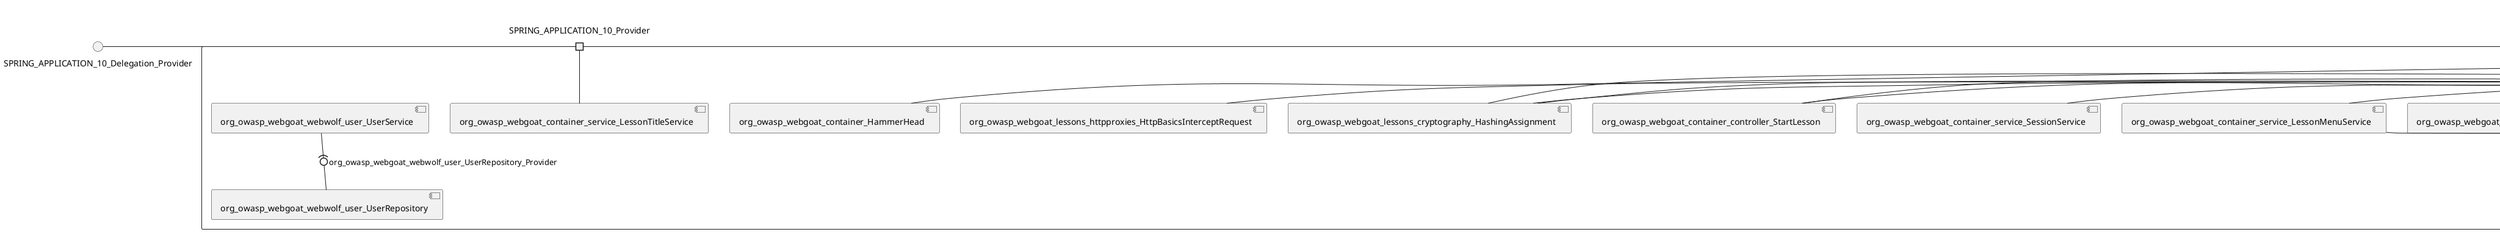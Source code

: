 @startuml
skinparam fixCircleLabelOverlapping true
skinparam componentStyle uml2
() SPRING_APPLICATION_10_Delegation_Provider
() SPRING_APPLICATION_11_Delegation_Provider
() SPRING_APPLICATION_12_Delegation_Provider
() SPRING_APPLICATION_13_Delegation_Provider
() SPRING_APPLICATION_14_Delegation_Provider
() SPRING_APPLICATION_15_Delegation_Provider
() SPRING_APPLICATION_16_Delegation_Provider
() SPRING_APPLICATION_2_Delegation_Provider
() SPRING_APPLICATION_3_Delegation_Provider
() SPRING_APPLICATION_4_Delegation_Provider
() SPRING_APPLICATION_5_Delegation_Provider
() SPRING_APPLICATION_6_Delegation_Provider
() SPRING_APPLICATION_7_Delegation_Provider
() SPRING_APPLICATION_8_Delegation_Provider
() SPRING_APPLICATION_9_Delegation_Provider
() SPRING_APPLICATION_BypassRestrictions_FieldRestrictions_POST_Delegation_Provider
() SPRING_APPLICATION_BypassRestrictions_frontendValidation_POST_Delegation_Provider
() SPRING_APPLICATION_ChromeDevTools_dummy_POST_Delegation_Provider
() SPRING_APPLICATION_ChromeDevTools_network_POST_Delegation_Provider
() SPRING_APPLICATION_CrossSiteScriptingStored_stored_xss_POST_Delegation_Provider
() SPRING_APPLICATION_CrossSiteScriptingStored_stored_xss_follow_up_POST_Delegation_Provider
() SPRING_APPLICATION_CrossSiteScripting_attack1_POST_Delegation_Provider
() SPRING_APPLICATION_CrossSiteScripting_attack3_POST_Delegation_Provider
() SPRING_APPLICATION_CrossSiteScripting_attack4_POST_Delegation_Provider
() SPRING_APPLICATION_CrossSiteScripting_attack5a_GET_Delegation_Provider
() SPRING_APPLICATION_CrossSiteScripting_attack6a_POST_Delegation_Provider
() SPRING_APPLICATION_CrossSiteScripting_dom_follow_up_POST_Delegation_Provider
() SPRING_APPLICATION_CrossSiteScripting_phone_home_xss_POST_Delegation_Provider
() SPRING_APPLICATION_CrossSiteScripting_quiz_GET_POST_Delegation_Provider
() SPRING_APPLICATION_Delegation_Provider
() SPRING_APPLICATION_GET_10_Delegation_Provider
() SPRING_APPLICATION_GET_11_Delegation_Provider
() SPRING_APPLICATION_GET_2_Delegation_Provider
() SPRING_APPLICATION_GET_3_Delegation_Provider
() SPRING_APPLICATION_GET_4_Delegation_Provider
() SPRING_APPLICATION_GET_5_Delegation_Provider
() SPRING_APPLICATION_GET_6_Delegation_Provider
() SPRING_APPLICATION_GET_7_Delegation_Provider
() SPRING_APPLICATION_GET_8_Delegation_Provider
() SPRING_APPLICATION_GET_9_Delegation_Provider
() SPRING_APPLICATION_GET_Delegation_Provider
() SPRING_APPLICATION_HtmlTampering_task_POST_Delegation_Provider
() SPRING_APPLICATION_HttpBasics_attack1_POST_Delegation_Provider
() SPRING_APPLICATION_HttpBasics_attack2_POST_Delegation_Provider
() SPRING_APPLICATION_IDOR_diff_attributes_POST_Delegation_Provider
() SPRING_APPLICATION_IDOR_login_POST_Delegation_Provider
() SPRING_APPLICATION_IDOR_profile_alt_path_POST_Delegation_Provider
() SPRING_APPLICATION_InsecureDeserialization_task_POST_Delegation_Provider
() SPRING_APPLICATION_InsecureLogin_Delegation_Provider
() SPRING_APPLICATION_JWT_decode_POST_Delegation_Provider
() SPRING_APPLICATION_JWT_jku_Delegation_Provider
() SPRING_APPLICATION_JWT_kid_Delegation_Provider
() SPRING_APPLICATION_JWT_quiz_GET_POST_Delegation_Provider
() SPRING_APPLICATION_JWT_refresh_Delegation_Provider
() SPRING_APPLICATION_JWT_secret_POST_Delegation_Provider
() SPRING_APPLICATION_JWT_votings_Delegation_Provider
() SPRING_APPLICATION_LogSpoofing_log_bleeding_POST_Delegation_Provider
() SPRING_APPLICATION_LogSpoofing_log_spoofing_POST_Delegation_Provider
() SPRING_APPLICATION_POST_10_Delegation_Provider
() SPRING_APPLICATION_POST_11_Delegation_Provider
() SPRING_APPLICATION_POST_12_Delegation_Provider
() SPRING_APPLICATION_POST_13_Delegation_Provider
() SPRING_APPLICATION_POST_14_Delegation_Provider
() SPRING_APPLICATION_POST_15_Delegation_Provider
() SPRING_APPLICATION_POST_16_Delegation_Provider
() SPRING_APPLICATION_POST_17_Delegation_Provider
() SPRING_APPLICATION_POST_18_Delegation_Provider
() SPRING_APPLICATION_POST_2_Delegation_Provider
() SPRING_APPLICATION_POST_3_Delegation_Provider
() SPRING_APPLICATION_POST_4_Delegation_Provider
() SPRING_APPLICATION_POST_5_Delegation_Provider
() SPRING_APPLICATION_POST_6_Delegation_Provider
() SPRING_APPLICATION_POST_7_Delegation_Provider
() SPRING_APPLICATION_POST_8_Delegation_Provider
() SPRING_APPLICATION_POST_9_Delegation_Provider
() SPRING_APPLICATION_POST_Delegation_Provider
() SPRING_APPLICATION_PUT_Delegation_Provider
() SPRING_APPLICATION_PasswordReset_ForgotPassword_create_password_reset_link_POST_Delegation_Provider
() SPRING_APPLICATION_PasswordReset_SecurityQuestions_POST_Delegation_Provider
() SPRING_APPLICATION_PasswordReset_reset_Delegation_Provider
() SPRING_APPLICATION_PasswordReset_simple_mail_reset_POST_Delegation_Provider
() SPRING_APPLICATION_PathTraversal_profile_picture_GET_Delegation_Provider
() SPRING_APPLICATION_PathTraversal_profile_picture_fix_GET_Delegation_Provider
() SPRING_APPLICATION_PathTraversal_profile_upload_POST_Delegation_Provider
() SPRING_APPLICATION_PathTraversal_profile_upload_fix_POST_Delegation_Provider
() SPRING_APPLICATION_PathTraversal_profile_upload_remove_user_input_POST_Delegation_Provider
() SPRING_APPLICATION_PathTraversal_random_POST_Delegation_Provider
() SPRING_APPLICATION_PathTraversal_random_picture_GET_Delegation_Provider
() SPRING_APPLICATION_PathTraversal_zip_slip_Delegation_Provider
() SPRING_APPLICATION_SSRF_task1_POST_Delegation_Provider
() SPRING_APPLICATION_SSRF_task2_POST_Delegation_Provider
() SPRING_APPLICATION_SecurePasswords_assignment_POST_Delegation_Provider
() SPRING_APPLICATION_SqlInjectionAdvanced_attack6a_POST_Delegation_Provider
() SPRING_APPLICATION_SqlInjectionAdvanced_attack6b_POST_Delegation_Provider
() SPRING_APPLICATION_SqlInjectionAdvanced_challenge_Login_POST_Delegation_Provider
() SPRING_APPLICATION_SqlInjectionAdvanced_challenge_PUT_Delegation_Provider
() SPRING_APPLICATION_SqlInjectionAdvanced_quiz_GET_POST_Delegation_Provider
() SPRING_APPLICATION_SqlInjectionMitigations_attack10a_POST_Delegation_Provider
() SPRING_APPLICATION_SqlInjectionMitigations_attack10b_POST_Delegation_Provider
() SPRING_APPLICATION_SqlInjectionMitigations_attack12a_POST_Delegation_Provider
() SPRING_APPLICATION_SqlInjectionMitigations_servers_GET_Delegation_Provider
() SPRING_APPLICATION_SqlInjection_assignment5a_POST_Delegation_Provider
() SPRING_APPLICATION_SqlInjection_assignment5b_POST_Delegation_Provider
() SPRING_APPLICATION_SqlInjection_attack10_POST_Delegation_Provider
() SPRING_APPLICATION_SqlInjection_attack2_POST_Delegation_Provider
() SPRING_APPLICATION_SqlInjection_attack3_POST_Delegation_Provider
() SPRING_APPLICATION_SqlInjection_attack4_POST_Delegation_Provider
() SPRING_APPLICATION_SqlInjection_attack5_POST_Delegation_Provider
() SPRING_APPLICATION_SqlInjection_attack8_POST_Delegation_Provider
() SPRING_APPLICATION_SqlInjection_attack9_POST_Delegation_Provider
() SPRING_APPLICATION_SqlOnlyInputValidationOnKeywords_attack_POST_Delegation_Provider
() SPRING_APPLICATION_SqlOnlyInputValidation_attack_POST_Delegation_Provider
() SPRING_APPLICATION_VulnerableComponents_attack1_POST_Delegation_Provider
() SPRING_APPLICATION_WebWolf_GET_Delegation_Provider
() SPRING_APPLICATION_WebWolf_landing_Delegation_Provider
() SPRING_APPLICATION_WebWolf_mail_Delegation_Provider
() SPRING_APPLICATION_challenge_1_POST_Delegation_Provider
() SPRING_APPLICATION_challenge_5_POST_Delegation_Provider
() SPRING_APPLICATION_challenge_7_Delegation_Provider
() SPRING_APPLICATION_challenge_8_Delegation_Provider
() SPRING_APPLICATION_challenge_logo_Delegation_Provider
() SPRING_APPLICATION_cia_quiz_GET_POST_Delegation_Provider
() SPRING_APPLICATION_clientSideFiltering_attack1_POST_Delegation_Provider
() SPRING_APPLICATION_clientSideFiltering_challenge_store_coupons_GET_Delegation_Provider
() SPRING_APPLICATION_clientSideFiltering_getItForFree_POST_Delegation_Provider
() SPRING_APPLICATION_clientSideFiltering_salaries_GET_Delegation_Provider
() SPRING_APPLICATION_crypto_encoding_basic_auth_POST_Delegation_Provider
() SPRING_APPLICATION_crypto_encoding_xor_POST_Delegation_Provider
() SPRING_APPLICATION_crypto_hashing_POST_Delegation_Provider
() SPRING_APPLICATION_crypto_secure_defaults_POST_Delegation_Provider
() SPRING_APPLICATION_crypto_signing_verify_POST_Delegation_Provider
() SPRING_APPLICATION_csrf_feedback_message_POST_Delegation_Provider
() SPRING_APPLICATION_csrf_review_POST_Delegation_Provider
() SPRING_APPLICATION_files_GET_Delegation_Provider
() SPRING_APPLICATION_fileupload_POST_Delegation_Provider
() SPRING_APPLICATION_jwt_Delegation_Provider
() SPRING_APPLICATION_landing_Delegation_Provider
() SPRING_APPLICATION_lesson_template_Delegation_Provider
() SPRING_APPLICATION_login_oauth_mvc_GET_Delegation_Provider
() SPRING_APPLICATION_mail_DELETE_GET_POST_Delegation_Provider
() SPRING_APPLICATION_register_mvc_POST_Delegation_Provider
() SPRING_APPLICATION_registration_GET_Delegation_Provider
() SPRING_APPLICATION_requests_GET_Delegation_Provider
() SPRING_APPLICATION_scoreboard_data_GET_Delegation_Provider
() SPRING_APPLICATION_server_directory_GET_Delegation_Provider
() SPRING_APPLICATION_service_debug_labels_mvc_Delegation_Provider
() SPRING_APPLICATION_service_lessonoverview_mvc_Delegation_Provider
() SPRING_APPLICATION_xxe_comments_GET_Delegation_Provider
rectangle System {
[org_owasp_webgoat_container_HammerHead] [[webgoat-webgoat.repository#_VBNvvAUFEe-UQvlNeWbBDA]]
[org_owasp_webgoat_container_WebWolfRedirect] [[webgoat-webgoat.repository#_VBNvvAUFEe-UQvlNeWbBDA]]
[org_owasp_webgoat_container_controller_StartLesson] [[webgoat-webgoat.repository#_VBNvvAUFEe-UQvlNeWbBDA]]
[org_owasp_webgoat_container_controller_Welcome] [[webgoat-webgoat.repository#_VBNvvAUFEe-UQvlNeWbBDA]]
[org_owasp_webgoat_container_i18n_PluginMessages_Provider] [[webgoat-webgoat.repository#_VBNvvAUFEe-UQvlNeWbBDA]]
[org_owasp_webgoat_container_service_EnvironmentService] [[webgoat-webgoat.repository#_VBNvvAUFEe-UQvlNeWbBDA]]
[org_owasp_webgoat_container_service_HintService] [[webgoat-webgoat.repository#_VBNvvAUFEe-UQvlNeWbBDA]]
[org_owasp_webgoat_container_service_LabelDebugService] [[webgoat-webgoat.repository#_VBNvvAUFEe-UQvlNeWbBDA]]
[org_owasp_webgoat_container_service_LabelService] [[webgoat-webgoat.repository#_VBNvvAUFEe-UQvlNeWbBDA]]
[org_owasp_webgoat_container_service_LessonInfoService] [[webgoat-webgoat.repository#_VBNvvAUFEe-UQvlNeWbBDA]]
[org_owasp_webgoat_container_service_LessonMenuService] [[webgoat-webgoat.repository#_VBNvvAUFEe-UQvlNeWbBDA]]
[org_owasp_webgoat_container_service_LessonProgressService] [[webgoat-webgoat.repository#_VBNvvAUFEe-UQvlNeWbBDA]]
[org_owasp_webgoat_container_service_LessonTitleService] [[webgoat-webgoat.repository#_VBNvvAUFEe-UQvlNeWbBDA]]
[org_owasp_webgoat_container_service_ReportCardService] [[webgoat-webgoat.repository#_VBNvvAUFEe-UQvlNeWbBDA]]
[org_owasp_webgoat_container_service_RestartLessonService] [[webgoat-webgoat.repository#_VBNvvAUFEe-UQvlNeWbBDA]]
[org_owasp_webgoat_container_service_SessionService] [[webgoat-webgoat.repository#_VBNvvAUFEe-UQvlNeWbBDA]]
[org_owasp_webgoat_container_session_UserSessionData_Provider] [[webgoat-webgoat.repository#_VBNvvAUFEe-UQvlNeWbBDA]]
[org_owasp_webgoat_container_session_WebSession_Provider] [[webgoat-webgoat.repository#_VBNvvAUFEe-UQvlNeWbBDA]]
[org_owasp_webgoat_container_users_RegistrationController] [[webgoat-webgoat.repository#_VBNvvAUFEe-UQvlNeWbBDA]]
[org_owasp_webgoat_container_users_Scoreboard] [[webgoat-webgoat.repository#_VBNvvAUFEe-UQvlNeWbBDA]]
[org_owasp_webgoat_container_users_UserRepository] [[webgoat-webgoat.repository#_VBNvvAUFEe-UQvlNeWbBDA]]
[org_owasp_webgoat_container_users_UserService] [[webgoat-webgoat.repository#_VBNvvAUFEe-UQvlNeWbBDA]]
[org_owasp_webgoat_container_users_UserTrackerRepository] [[webgoat-webgoat.repository#_VBNvvAUFEe-UQvlNeWbBDA]]
[org_owasp_webgoat_lessons_authbypass_VerifyAccount] [[webgoat-webgoat.repository#_VBNvvAUFEe-UQvlNeWbBDA]]
[org_owasp_webgoat_lessons_bypassrestrictions_BypassRestrictionsFieldRestrictions] [[webgoat-webgoat.repository#_VBNvvAUFEe-UQvlNeWbBDA]]
[org_owasp_webgoat_lessons_bypassrestrictions_BypassRestrictionsFrontendValidation] [[webgoat-webgoat.repository#_VBNvvAUFEe-UQvlNeWbBDA]]
[org_owasp_webgoat_lessons_challenges_FlagController] [[webgoat-webgoat.repository#_VBNvvAUFEe-UQvlNeWbBDA]]
[org_owasp_webgoat_lessons_challenges_challenge1_Assignment1] [[webgoat-webgoat.repository#_VBNvvAUFEe-UQvlNeWbBDA]]
[org_owasp_webgoat_lessons_challenges_challenge1_ImageServlet] [[webgoat-webgoat.repository#_VBNvvAUFEe-UQvlNeWbBDA]]
[org_owasp_webgoat_lessons_challenges_challenge5_Assignment5] [[webgoat-webgoat.repository#_VBNvvAUFEe-UQvlNeWbBDA]]
[org_owasp_webgoat_lessons_challenges_challenge7_Assignment7] [[webgoat-webgoat.repository#_VBNvvAUFEe-UQvlNeWbBDA]]
[org_owasp_webgoat_lessons_challenges_challenge8_Assignment8] [[webgoat-webgoat.repository#_VBNvvAUFEe-UQvlNeWbBDA]]
[org_owasp_webgoat_lessons_chromedevtools_NetworkDummy] [[webgoat-webgoat.repository#_VBNvvAUFEe-UQvlNeWbBDA]]
[org_owasp_webgoat_lessons_chromedevtools_NetworkLesson] [[webgoat-webgoat.repository#_VBNvvAUFEe-UQvlNeWbBDA]]
[org_owasp_webgoat_lessons_cia_CIAQuiz] [[webgoat-webgoat.repository#_VBNvvAUFEe-UQvlNeWbBDA]]
[org_owasp_webgoat_lessons_clientsidefiltering_ClientSideFilteringAssignment] [[webgoat-webgoat.repository#_VBNvvAUFEe-UQvlNeWbBDA]]
[org_owasp_webgoat_lessons_clientsidefiltering_ClientSideFilteringFreeAssignment] [[webgoat-webgoat.repository#_VBNvvAUFEe-UQvlNeWbBDA]]
[org_owasp_webgoat_lessons_clientsidefiltering_Salaries] [[webgoat-webgoat.repository#_VBNvvAUFEe-UQvlNeWbBDA]]
[org_owasp_webgoat_lessons_clientsidefiltering_ShopEndpoint] [[webgoat-webgoat.repository#_VBNvvAUFEe-UQvlNeWbBDA]]
[org_owasp_webgoat_lessons_cryptography_EncodingAssignment] [[webgoat-webgoat.repository#_VBNvvAUFEe-UQvlNeWbBDA]]
[org_owasp_webgoat_lessons_cryptography_HashingAssignment] [[webgoat-webgoat.repository#_VBNvvAUFEe-UQvlNeWbBDA]]
[org_owasp_webgoat_lessons_cryptography_SecureDefaultsAssignment] [[webgoat-webgoat.repository#_VBNvvAUFEe-UQvlNeWbBDA]]
[org_owasp_webgoat_lessons_cryptography_SigningAssignment] [[webgoat-webgoat.repository#_VBNvvAUFEe-UQvlNeWbBDA]]
[org_owasp_webgoat_lessons_cryptography_XOREncodingAssignment] [[webgoat-webgoat.repository#_VBNvvAUFEe-UQvlNeWbBDA]]
[org_owasp_webgoat_lessons_csrf_CSRFConfirmFlag1] [[webgoat-webgoat.repository#_VBNvvAUFEe-UQvlNeWbBDA]]
[org_owasp_webgoat_lessons_csrf_CSRFFeedback] [[webgoat-webgoat.repository#_VBNvvAUFEe-UQvlNeWbBDA]]
[org_owasp_webgoat_lessons_csrf_CSRFGetFlag] [[webgoat-webgoat.repository#_VBNvvAUFEe-UQvlNeWbBDA]]
[org_owasp_webgoat_lessons_csrf_CSRFLogin] [[webgoat-webgoat.repository#_VBNvvAUFEe-UQvlNeWbBDA]]
[org_owasp_webgoat_lessons_csrf_ForgedReviews] [[webgoat-webgoat.repository#_VBNvvAUFEe-UQvlNeWbBDA]]
[org_owasp_webgoat_lessons_csrf_ObjectMapper_Provider] [[webgoat-webgoat.repository#_VBNvvAUFEe-UQvlNeWbBDA]]
[org_owasp_webgoat_lessons_deserialization_InsecureDeserializationTask] [[webgoat-webgoat.repository#_VBNvvAUFEe-UQvlNeWbBDA]]
[org_owasp_webgoat_lessons_hijacksession_HijackSessionAssignment] [[webgoat-webgoat.repository#_VBNvvAUFEe-UQvlNeWbBDA]]
[org_owasp_webgoat_lessons_hijacksession_cas_HijackSessionAuthenticationProvider] [[webgoat-webgoat.repository#_VBNvvAUFEe-UQvlNeWbBDA]]
[org_owasp_webgoat_lessons_htmltampering_HtmlTamperingTask] [[webgoat-webgoat.repository#_VBNvvAUFEe-UQvlNeWbBDA]]
[org_owasp_webgoat_lessons_httpbasics_HttpBasicsLesson] [[webgoat-webgoat.repository#_VBNvvAUFEe-UQvlNeWbBDA]]
[org_owasp_webgoat_lessons_httpbasics_HttpBasicsQuiz] [[webgoat-webgoat.repository#_VBNvvAUFEe-UQvlNeWbBDA]]
[org_owasp_webgoat_lessons_httpproxies_HttpBasicsInterceptRequest] [[webgoat-webgoat.repository#_VBNvvAUFEe-UQvlNeWbBDA]]
[org_owasp_webgoat_lessons_idor_IDORDiffAttributes] [[webgoat-webgoat.repository#_VBNvvAUFEe-UQvlNeWbBDA]]
[org_owasp_webgoat_lessons_idor_IDOREditOtherProfile] [[webgoat-webgoat.repository#_VBNvvAUFEe-UQvlNeWbBDA]]
[org_owasp_webgoat_lessons_idor_IDORLogin] [[webgoat-webgoat.repository#_VBNvvAUFEe-UQvlNeWbBDA]]
[org_owasp_webgoat_lessons_idor_IDORViewOtherProfile] [[webgoat-webgoat.repository#_VBNvvAUFEe-UQvlNeWbBDA]]
[org_owasp_webgoat_lessons_idor_IDORViewOwnProfile] [[webgoat-webgoat.repository#_VBNvvAUFEe-UQvlNeWbBDA]]
[org_owasp_webgoat_lessons_idor_IDORViewOwnProfileAltUrl] [[webgoat-webgoat.repository#_VBNvvAUFEe-UQvlNeWbBDA]]
[org_owasp_webgoat_lessons_insecurelogin_InsecureLoginTask] [[webgoat-webgoat.repository#_VBNvvAUFEe-UQvlNeWbBDA]]
[org_owasp_webgoat_lessons_jwt_JWTDecodeEndpoint] [[webgoat-webgoat.repository#_VBNvvAUFEe-UQvlNeWbBDA]]
[org_owasp_webgoat_lessons_jwt_JWTQuiz] [[webgoat-webgoat.repository#_VBNvvAUFEe-UQvlNeWbBDA]]
[org_owasp_webgoat_lessons_jwt_JWTRefreshEndpoint] [[webgoat-webgoat.repository#_VBNvvAUFEe-UQvlNeWbBDA]]
[org_owasp_webgoat_lessons_jwt_JWTSecretKeyEndpoint] [[webgoat-webgoat.repository#_VBNvvAUFEe-UQvlNeWbBDA]]
[org_owasp_webgoat_lessons_jwt_JWTVotesEndpoint] [[webgoat-webgoat.repository#_VBNvvAUFEe-UQvlNeWbBDA]]
[org_owasp_webgoat_lessons_jwt_claimmisuse_JWTHeaderJKUEndpoint] [[webgoat-webgoat.repository#_VBNvvAUFEe-UQvlNeWbBDA]]
[org_owasp_webgoat_lessons_jwt_claimmisuse_JWTHeaderKIDEndpoint] [[webgoat-webgoat.repository#_VBNvvAUFEe-UQvlNeWbBDA]]
[org_owasp_webgoat_lessons_lessontemplate_SampleAttack] [[webgoat-webgoat.repository#_VBNvvAUFEe-UQvlNeWbBDA]]
[org_owasp_webgoat_lessons_logging_LogBleedingTask] [[webgoat-webgoat.repository#_VBNvvAUFEe-UQvlNeWbBDA]]
[org_owasp_webgoat_lessons_logging_LogSpoofingTask] [[webgoat-webgoat.repository#_VBNvvAUFEe-UQvlNeWbBDA]]
[org_owasp_webgoat_lessons_missingac_MissingFunctionACHiddenMenus] [[webgoat-webgoat.repository#_VBNvvAUFEe-UQvlNeWbBDA]]
[org_owasp_webgoat_lessons_missingac_MissingFunctionACUsers] [[webgoat-webgoat.repository#_VBNvvAUFEe-UQvlNeWbBDA]]
[org_owasp_webgoat_lessons_missingac_MissingFunctionACYourHash] [[webgoat-webgoat.repository#_VBNvvAUFEe-UQvlNeWbBDA]]
[org_owasp_webgoat_lessons_missingac_MissingFunctionACYourHashAdmin] [[webgoat-webgoat.repository#_VBNvvAUFEe-UQvlNeWbBDA]]
[org_owasp_webgoat_lessons_passwordreset_QuestionsAssignment] [[webgoat-webgoat.repository#_VBNvvAUFEe-UQvlNeWbBDA]]
[org_owasp_webgoat_lessons_passwordreset_ResetLinkAssignment] [[webgoat-webgoat.repository#_VBNvvAUFEe-UQvlNeWbBDA]]
[org_owasp_webgoat_lessons_passwordreset_ResetLinkAssignmentForgotPassword] [[webgoat-webgoat.repository#_VBNvvAUFEe-UQvlNeWbBDA]]
[org_owasp_webgoat_lessons_passwordreset_SecurityQuestionAssignment] [[webgoat-webgoat.repository#_VBNvvAUFEe-UQvlNeWbBDA]]
[org_owasp_webgoat_lessons_passwordreset_SimpleMailAssignment] [[webgoat-webgoat.repository#_VBNvvAUFEe-UQvlNeWbBDA]]
[org_owasp_webgoat_lessons_passwordreset_TriedQuestions] [[webgoat-webgoat.repository#_VBNvvAUFEe-UQvlNeWbBDA]]
[org_owasp_webgoat_lessons_pathtraversal_ProfileUpload] [[webgoat-webgoat.repository#_VBNvvAUFEe-UQvlNeWbBDA]]
[org_owasp_webgoat_lessons_pathtraversal_ProfileUploadFix] [[webgoat-webgoat.repository#_VBNvvAUFEe-UQvlNeWbBDA]]
[org_owasp_webgoat_lessons_pathtraversal_ProfileUploadRemoveUserInput] [[webgoat-webgoat.repository#_VBNvvAUFEe-UQvlNeWbBDA]]
[org_owasp_webgoat_lessons_pathtraversal_ProfileUploadRetrieval] [[webgoat-webgoat.repository#_VBNvvAUFEe-UQvlNeWbBDA]]
[org_owasp_webgoat_lessons_pathtraversal_ProfileZipSlip] [[webgoat-webgoat.repository#_VBNvvAUFEe-UQvlNeWbBDA]]
[org_owasp_webgoat_lessons_securepasswords_SecurePasswordsAssignment] [[webgoat-webgoat.repository#_VBNvvAUFEe-UQvlNeWbBDA]]
[org_owasp_webgoat_lessons_spoofcookie_SpoofCookieAssignment] [[webgoat-webgoat.repository#_VBNvvAUFEe-UQvlNeWbBDA]]
[org_owasp_webgoat_lessons_sqlinjection_advanced_SqlInjectionChallenge] [[webgoat-webgoat.repository#_VBNvvAUFEe-UQvlNeWbBDA]]
[org_owasp_webgoat_lessons_sqlinjection_advanced_SqlInjectionChallengeLogin] [[webgoat-webgoat.repository#_VBNvvAUFEe-UQvlNeWbBDA]]
[org_owasp_webgoat_lessons_sqlinjection_advanced_SqlInjectionLesson6a] [[webgoat-webgoat.repository#_VBNvvAUFEe-UQvlNeWbBDA]]
[org_owasp_webgoat_lessons_sqlinjection_advanced_SqlInjectionLesson6b] [[webgoat-webgoat.repository#_VBNvvAUFEe-UQvlNeWbBDA]]
[org_owasp_webgoat_lessons_sqlinjection_advanced_SqlInjectionQuiz] [[webgoat-webgoat.repository#_VBNvvAUFEe-UQvlNeWbBDA]]
[org_owasp_webgoat_lessons_sqlinjection_introduction_SqlInjectionLesson10] [[webgoat-webgoat.repository#_VBNvvAUFEe-UQvlNeWbBDA]]
[org_owasp_webgoat_lessons_sqlinjection_introduction_SqlInjectionLesson2] [[webgoat-webgoat.repository#_VBNvvAUFEe-UQvlNeWbBDA]]
[org_owasp_webgoat_lessons_sqlinjection_introduction_SqlInjectionLesson3] [[webgoat-webgoat.repository#_VBNvvAUFEe-UQvlNeWbBDA]]
[org_owasp_webgoat_lessons_sqlinjection_introduction_SqlInjectionLesson4] [[webgoat-webgoat.repository#_VBNvvAUFEe-UQvlNeWbBDA]]
[org_owasp_webgoat_lessons_sqlinjection_introduction_SqlInjectionLesson5] [[webgoat-webgoat.repository#_VBNvvAUFEe-UQvlNeWbBDA]]
[org_owasp_webgoat_lessons_sqlinjection_introduction_SqlInjectionLesson5a] [[webgoat-webgoat.repository#_VBNvvAUFEe-UQvlNeWbBDA]]
[org_owasp_webgoat_lessons_sqlinjection_introduction_SqlInjectionLesson5b] [[webgoat-webgoat.repository#_VBNvvAUFEe-UQvlNeWbBDA]]
[org_owasp_webgoat_lessons_sqlinjection_introduction_SqlInjectionLesson8] [[webgoat-webgoat.repository#_VBNvvAUFEe-UQvlNeWbBDA]]
[org_owasp_webgoat_lessons_sqlinjection_introduction_SqlInjectionLesson9] [[webgoat-webgoat.repository#_VBNvvAUFEe-UQvlNeWbBDA]]
[org_owasp_webgoat_lessons_sqlinjection_mitigation_Servers] [[webgoat-webgoat.repository#_VBNvvAUFEe-UQvlNeWbBDA]]
[org_owasp_webgoat_lessons_sqlinjection_mitigation_SqlInjectionLesson10a] [[webgoat-webgoat.repository#_VBNvvAUFEe-UQvlNeWbBDA]]
[org_owasp_webgoat_lessons_sqlinjection_mitigation_SqlInjectionLesson10b] [[webgoat-webgoat.repository#_VBNvvAUFEe-UQvlNeWbBDA]]
[org_owasp_webgoat_lessons_sqlinjection_mitigation_SqlInjectionLesson13] [[webgoat-webgoat.repository#_VBNvvAUFEe-UQvlNeWbBDA]]
[org_owasp_webgoat_lessons_sqlinjection_mitigation_SqlOnlyInputValidation] [[webgoat-webgoat.repository#_VBNvvAUFEe-UQvlNeWbBDA]]
[org_owasp_webgoat_lessons_sqlinjection_mitigation_SqlOnlyInputValidationOnKeywords] [[webgoat-webgoat.repository#_VBNvvAUFEe-UQvlNeWbBDA]]
[org_owasp_webgoat_lessons_ssrf_SSRFTask1] [[webgoat-webgoat.repository#_VBNvvAUFEe-UQvlNeWbBDA]]
[org_owasp_webgoat_lessons_ssrf_SSRFTask2] [[webgoat-webgoat.repository#_VBNvvAUFEe-UQvlNeWbBDA]]
[org_owasp_webgoat_lessons_vulnerablecomponents_VulnerableComponentsLesson] [[webgoat-webgoat.repository#_VBNvvAUFEe-UQvlNeWbBDA]]
[org_owasp_webgoat_lessons_webwolfintroduction_LandingAssignment] [[webgoat-webgoat.repository#_VBNvvAUFEe-UQvlNeWbBDA]]
[org_owasp_webgoat_lessons_webwolfintroduction_MailAssignment] [[webgoat-webgoat.repository#_VBNvvAUFEe-UQvlNeWbBDA]]
[org_owasp_webgoat_lessons_xss_CrossSiteScriptingLesson1] [[webgoat-webgoat.repository#_VBNvvAUFEe-UQvlNeWbBDA]]
[org_owasp_webgoat_lessons_xss_CrossSiteScriptingLesson3] [[webgoat-webgoat.repository#_VBNvvAUFEe-UQvlNeWbBDA]]
[org_owasp_webgoat_lessons_xss_CrossSiteScriptingLesson4] [[webgoat-webgoat.repository#_VBNvvAUFEe-UQvlNeWbBDA]]
[org_owasp_webgoat_lessons_xss_CrossSiteScriptingLesson5a] [[webgoat-webgoat.repository#_VBNvvAUFEe-UQvlNeWbBDA]]
[org_owasp_webgoat_lessons_xss_CrossSiteScriptingLesson6a] [[webgoat-webgoat.repository#_VBNvvAUFEe-UQvlNeWbBDA]]
[org_owasp_webgoat_lessons_xss_CrossSiteScriptingQuiz] [[webgoat-webgoat.repository#_VBNvvAUFEe-UQvlNeWbBDA]]
[org_owasp_webgoat_lessons_xss_DOMCrossSiteScripting] [[webgoat-webgoat.repository#_VBNvvAUFEe-UQvlNeWbBDA]]
[org_owasp_webgoat_lessons_xss_DOMCrossSiteScriptingVerifier] [[webgoat-webgoat.repository#_VBNvvAUFEe-UQvlNeWbBDA]]
[org_owasp_webgoat_lessons_xss_stored_StoredCrossSiteScriptingVerifier] [[webgoat-webgoat.repository#_VBNvvAUFEe-UQvlNeWbBDA]]
[org_owasp_webgoat_lessons_xss_stored_StoredXssComments] [[webgoat-webgoat.repository#_VBNvvAUFEe-UQvlNeWbBDA]]
[org_owasp_webgoat_lessons_xxe_BlindSendFileAssignment] [[webgoat-webgoat.repository#_VBNvvAUFEe-UQvlNeWbBDA]]
[org_owasp_webgoat_lessons_xxe_CommentsCache] [[webgoat-webgoat.repository#_VBNvvAUFEe-UQvlNeWbBDA]]
[org_owasp_webgoat_lessons_xxe_CommentsEndpoint] [[webgoat-webgoat.repository#_VBNvvAUFEe-UQvlNeWbBDA]]
[org_owasp_webgoat_lessons_xxe_ContentTypeAssignment] [[webgoat-webgoat.repository#_VBNvvAUFEe-UQvlNeWbBDA]]
[org_owasp_webgoat_lessons_xxe_SimpleXXE] [[webgoat-webgoat.repository#_VBNvvAUFEe-UQvlNeWbBDA]]
[org_owasp_webgoat_webwolf_FileServer] [[webgoat-webgoat.repository#_VBNvvAUFEe-UQvlNeWbBDA]]
[org_owasp_webgoat_webwolf_jwt_JWTController] [[webgoat-webgoat.repository#_VBNvvAUFEe-UQvlNeWbBDA]]
[org_owasp_webgoat_webwolf_mailbox_MailboxController] [[webgoat-webgoat.repository#_VBNvvAUFEe-UQvlNeWbBDA]]
[org_owasp_webgoat_webwolf_mailbox_MailboxRepository] [[webgoat-webgoat.repository#_VBNvvAUFEe-UQvlNeWbBDA]]
[org_owasp_webgoat_webwolf_requests_LandingPage] [[webgoat-webgoat.repository#_VBNvvAUFEe-UQvlNeWbBDA]]
[org_owasp_webgoat_webwolf_requests_Requests] [[webgoat-webgoat.repository#_VBNvvAUFEe-UQvlNeWbBDA]]
[org_owasp_webgoat_webwolf_user_UserRepository] [[webgoat-webgoat.repository#_VBNvvAUFEe-UQvlNeWbBDA]]
[org_owasp_webgoat_webwolf_user_UserService] [[webgoat-webgoat.repository#_VBNvvAUFEe-UQvlNeWbBDA]]
port SPRING_APPLICATION_10_Provider
SPRING_APPLICATION_10_Delegation_Provider - SPRING_APPLICATION_10_Provider
SPRING_APPLICATION_10_Provider - [org_owasp_webgoat_container_service_LessonTitleService]
port SPRING_APPLICATION_11_Provider
SPRING_APPLICATION_11_Delegation_Provider - SPRING_APPLICATION_11_Provider
SPRING_APPLICATION_11_Provider - [org_owasp_webgoat_lessons_cryptography_HashingAssignment]
port SPRING_APPLICATION_12_Provider
SPRING_APPLICATION_12_Delegation_Provider - SPRING_APPLICATION_12_Provider
SPRING_APPLICATION_12_Provider - [org_owasp_webgoat_lessons_xxe_SimpleXXE]
port SPRING_APPLICATION_13_Provider
SPRING_APPLICATION_13_Delegation_Provider - SPRING_APPLICATION_13_Provider
SPRING_APPLICATION_13_Provider - [org_owasp_webgoat_container_HammerHead]
port SPRING_APPLICATION_14_Provider
SPRING_APPLICATION_14_Delegation_Provider - SPRING_APPLICATION_14_Provider
SPRING_APPLICATION_14_Provider - [org_owasp_webgoat_lessons_httpproxies_HttpBasicsInterceptRequest]
port SPRING_APPLICATION_15_Provider
SPRING_APPLICATION_15_Delegation_Provider - SPRING_APPLICATION_15_Provider
SPRING_APPLICATION_15_Provider - [org_owasp_webgoat_lessons_cryptography_SigningAssignment]
port SPRING_APPLICATION_16_Provider
SPRING_APPLICATION_16_Delegation_Provider - SPRING_APPLICATION_16_Provider
SPRING_APPLICATION_16_Provider - [org_owasp_webgoat_container_controller_StartLesson]
port SPRING_APPLICATION_2_Provider
SPRING_APPLICATION_2_Delegation_Provider - SPRING_APPLICATION_2_Provider
SPRING_APPLICATION_2_Provider - [org_owasp_webgoat_lessons_jwt_JWTSecretKeyEndpoint]
port SPRING_APPLICATION_3_Provider
SPRING_APPLICATION_3_Delegation_Provider - SPRING_APPLICATION_3_Provider
SPRING_APPLICATION_3_Provider - [org_owasp_webgoat_lessons_cryptography_HashingAssignment]
port SPRING_APPLICATION_4_Provider
SPRING_APPLICATION_4_Delegation_Provider - SPRING_APPLICATION_4_Provider
SPRING_APPLICATION_4_Provider - [org_owasp_webgoat_container_service_SessionService]
port SPRING_APPLICATION_5_Provider
SPRING_APPLICATION_5_Delegation_Provider - SPRING_APPLICATION_5_Provider
SPRING_APPLICATION_5_Provider - [org_owasp_webgoat_container_controller_StartLesson]
port SPRING_APPLICATION_6_Provider
SPRING_APPLICATION_6_Delegation_Provider - SPRING_APPLICATION_6_Provider
SPRING_APPLICATION_6_Provider - [org_owasp_webgoat_container_service_LessonMenuService]
port SPRING_APPLICATION_7_Provider
SPRING_APPLICATION_7_Delegation_Provider - SPRING_APPLICATION_7_Provider
SPRING_APPLICATION_7_Provider - [org_owasp_webgoat_container_service_LabelDebugService]
port SPRING_APPLICATION_8_Provider
SPRING_APPLICATION_8_Delegation_Provider - SPRING_APPLICATION_8_Provider
SPRING_APPLICATION_8_Provider - [org_owasp_webgoat_container_service_RestartLessonService]
port SPRING_APPLICATION_9_Provider
SPRING_APPLICATION_9_Delegation_Provider - SPRING_APPLICATION_9_Provider
SPRING_APPLICATION_9_Provider - [org_owasp_webgoat_container_service_LessonInfoService]
port SPRING_APPLICATION_BypassRestrictions_FieldRestrictions_POST_Provider
SPRING_APPLICATION_BypassRestrictions_FieldRestrictions_POST_Delegation_Provider - SPRING_APPLICATION_BypassRestrictions_FieldRestrictions_POST_Provider
SPRING_APPLICATION_BypassRestrictions_FieldRestrictions_POST_Provider - [org_owasp_webgoat_lessons_bypassrestrictions_BypassRestrictionsFieldRestrictions]
port SPRING_APPLICATION_BypassRestrictions_frontendValidation_POST_Provider
SPRING_APPLICATION_BypassRestrictions_frontendValidation_POST_Delegation_Provider - SPRING_APPLICATION_BypassRestrictions_frontendValidation_POST_Provider
SPRING_APPLICATION_BypassRestrictions_frontendValidation_POST_Provider - [org_owasp_webgoat_lessons_bypassrestrictions_BypassRestrictionsFrontendValidation]
port SPRING_APPLICATION_ChromeDevTools_dummy_POST_Provider
SPRING_APPLICATION_ChromeDevTools_dummy_POST_Delegation_Provider - SPRING_APPLICATION_ChromeDevTools_dummy_POST_Provider
SPRING_APPLICATION_ChromeDevTools_dummy_POST_Provider - [org_owasp_webgoat_lessons_chromedevtools_NetworkDummy]
port SPRING_APPLICATION_ChromeDevTools_network_POST_Provider
SPRING_APPLICATION_ChromeDevTools_network_POST_Delegation_Provider - SPRING_APPLICATION_ChromeDevTools_network_POST_Provider
SPRING_APPLICATION_ChromeDevTools_network_POST_Provider - [org_owasp_webgoat_lessons_chromedevtools_NetworkLesson]
port SPRING_APPLICATION_CrossSiteScriptingStored_stored_xss_POST_Provider
SPRING_APPLICATION_CrossSiteScriptingStored_stored_xss_POST_Delegation_Provider - SPRING_APPLICATION_CrossSiteScriptingStored_stored_xss_POST_Provider
SPRING_APPLICATION_CrossSiteScriptingStored_stored_xss_POST_Provider - [org_owasp_webgoat_lessons_xss_stored_StoredXssComments]
port SPRING_APPLICATION_CrossSiteScriptingStored_stored_xss_follow_up_POST_Provider
SPRING_APPLICATION_CrossSiteScriptingStored_stored_xss_follow_up_POST_Delegation_Provider - SPRING_APPLICATION_CrossSiteScriptingStored_stored_xss_follow_up_POST_Provider
SPRING_APPLICATION_CrossSiteScriptingStored_stored_xss_follow_up_POST_Provider - [org_owasp_webgoat_lessons_xss_stored_StoredCrossSiteScriptingVerifier]
port SPRING_APPLICATION_CrossSiteScripting_attack1_POST_Provider
SPRING_APPLICATION_CrossSiteScripting_attack1_POST_Delegation_Provider - SPRING_APPLICATION_CrossSiteScripting_attack1_POST_Provider
SPRING_APPLICATION_CrossSiteScripting_attack1_POST_Provider - [org_owasp_webgoat_lessons_xss_CrossSiteScriptingLesson1]
port SPRING_APPLICATION_CrossSiteScripting_attack3_POST_Provider
SPRING_APPLICATION_CrossSiteScripting_attack3_POST_Delegation_Provider - SPRING_APPLICATION_CrossSiteScripting_attack3_POST_Provider
SPRING_APPLICATION_CrossSiteScripting_attack3_POST_Provider - [org_owasp_webgoat_lessons_xss_CrossSiteScriptingLesson3]
port SPRING_APPLICATION_CrossSiteScripting_attack4_POST_Provider
SPRING_APPLICATION_CrossSiteScripting_attack4_POST_Delegation_Provider - SPRING_APPLICATION_CrossSiteScripting_attack4_POST_Provider
SPRING_APPLICATION_CrossSiteScripting_attack4_POST_Provider - [org_owasp_webgoat_lessons_xss_CrossSiteScriptingLesson4]
port SPRING_APPLICATION_CrossSiteScripting_attack5a_GET_Provider
SPRING_APPLICATION_CrossSiteScripting_attack5a_GET_Delegation_Provider - SPRING_APPLICATION_CrossSiteScripting_attack5a_GET_Provider
SPRING_APPLICATION_CrossSiteScripting_attack5a_GET_Provider - [org_owasp_webgoat_lessons_xss_CrossSiteScriptingLesson5a]
port SPRING_APPLICATION_CrossSiteScripting_attack6a_POST_Provider
SPRING_APPLICATION_CrossSiteScripting_attack6a_POST_Delegation_Provider - SPRING_APPLICATION_CrossSiteScripting_attack6a_POST_Provider
SPRING_APPLICATION_CrossSiteScripting_attack6a_POST_Provider - [org_owasp_webgoat_lessons_xss_CrossSiteScriptingLesson6a]
port SPRING_APPLICATION_CrossSiteScripting_dom_follow_up_POST_Provider
SPRING_APPLICATION_CrossSiteScripting_dom_follow_up_POST_Delegation_Provider - SPRING_APPLICATION_CrossSiteScripting_dom_follow_up_POST_Provider
SPRING_APPLICATION_CrossSiteScripting_dom_follow_up_POST_Provider - [org_owasp_webgoat_lessons_xss_DOMCrossSiteScriptingVerifier]
port SPRING_APPLICATION_CrossSiteScripting_phone_home_xss_POST_Provider
SPRING_APPLICATION_CrossSiteScripting_phone_home_xss_POST_Delegation_Provider - SPRING_APPLICATION_CrossSiteScripting_phone_home_xss_POST_Provider
SPRING_APPLICATION_CrossSiteScripting_phone_home_xss_POST_Provider - [org_owasp_webgoat_lessons_xss_DOMCrossSiteScripting]
port SPRING_APPLICATION_CrossSiteScripting_quiz_GET_POST_Provider
SPRING_APPLICATION_CrossSiteScripting_quiz_GET_POST_Delegation_Provider - SPRING_APPLICATION_CrossSiteScripting_quiz_GET_POST_Provider
SPRING_APPLICATION_CrossSiteScripting_quiz_GET_POST_Provider - [org_owasp_webgoat_lessons_xss_CrossSiteScriptingQuiz]
port SPRING_APPLICATION_Provider
SPRING_APPLICATION_Delegation_Provider - SPRING_APPLICATION_Provider
SPRING_APPLICATION_Provider - [org_owasp_webgoat_webwolf_FileServer]
port SPRING_APPLICATION_GET_10_Provider
SPRING_APPLICATION_GET_10_Delegation_Provider - SPRING_APPLICATION_GET_10_Provider
SPRING_APPLICATION_GET_10_Provider - [org_owasp_webgoat_container_service_HintService]
port SPRING_APPLICATION_GET_11_Provider
SPRING_APPLICATION_GET_11_Delegation_Provider - SPRING_APPLICATION_GET_11_Provider
SPRING_APPLICATION_GET_11_Provider - [org_owasp_webgoat_lessons_csrf_ForgedReviews]
port SPRING_APPLICATION_GET_2_Provider
SPRING_APPLICATION_GET_2_Delegation_Provider - SPRING_APPLICATION_GET_2_Provider
SPRING_APPLICATION_GET_2_Provider - [org_owasp_webgoat_lessons_cryptography_EncodingAssignment]
port SPRING_APPLICATION_GET_3_Provider
SPRING_APPLICATION_GET_3_Delegation_Provider - SPRING_APPLICATION_GET_3_Provider
SPRING_APPLICATION_GET_3_Provider - [org_owasp_webgoat_container_service_LabelService]
port SPRING_APPLICATION_GET_4_Provider
SPRING_APPLICATION_GET_4_Delegation_Provider - SPRING_APPLICATION_GET_4_Provider
SPRING_APPLICATION_GET_4_Provider - [org_owasp_webgoat_container_service_ReportCardService]
port SPRING_APPLICATION_GET_5_Provider
SPRING_APPLICATION_GET_5_Delegation_Provider - SPRING_APPLICATION_GET_5_Provider
SPRING_APPLICATION_GET_5_Provider - [org_owasp_webgoat_lessons_idor_IDORViewOtherProfile]
port SPRING_APPLICATION_GET_6_Provider
SPRING_APPLICATION_GET_6_Delegation_Provider - SPRING_APPLICATION_GET_6_Provider
SPRING_APPLICATION_GET_6_Provider - [org_owasp_webgoat_lessons_spoofcookie_SpoofCookieAssignment]
port SPRING_APPLICATION_GET_7_Provider
SPRING_APPLICATION_GET_7_Delegation_Provider - SPRING_APPLICATION_GET_7_Provider
SPRING_APPLICATION_GET_7_Provider - [org_owasp_webgoat_container_controller_Welcome]
port SPRING_APPLICATION_GET_8_Provider
SPRING_APPLICATION_GET_8_Delegation_Provider - SPRING_APPLICATION_GET_8_Provider
SPRING_APPLICATION_GET_8_Provider - [org_owasp_webgoat_lessons_xss_stored_StoredXssComments]
port SPRING_APPLICATION_GET_9_Provider
SPRING_APPLICATION_GET_9_Delegation_Provider - SPRING_APPLICATION_GET_9_Provider
SPRING_APPLICATION_GET_9_Provider - [org_owasp_webgoat_lessons_idor_IDORViewOwnProfile]
port SPRING_APPLICATION_GET_Provider
SPRING_APPLICATION_GET_Delegation_Provider - SPRING_APPLICATION_GET_Provider
SPRING_APPLICATION_GET_Provider - [org_owasp_webgoat_lessons_missingac_MissingFunctionACUsers]
port SPRING_APPLICATION_HtmlTampering_task_POST_Provider
SPRING_APPLICATION_HtmlTampering_task_POST_Delegation_Provider - SPRING_APPLICATION_HtmlTampering_task_POST_Provider
SPRING_APPLICATION_HtmlTampering_task_POST_Provider - [org_owasp_webgoat_lessons_htmltampering_HtmlTamperingTask]
port SPRING_APPLICATION_HttpBasics_attack1_POST_Provider
SPRING_APPLICATION_HttpBasics_attack1_POST_Delegation_Provider - SPRING_APPLICATION_HttpBasics_attack1_POST_Provider
SPRING_APPLICATION_HttpBasics_attack1_POST_Provider - [org_owasp_webgoat_lessons_httpbasics_HttpBasicsLesson]
port SPRING_APPLICATION_HttpBasics_attack2_POST_Provider
SPRING_APPLICATION_HttpBasics_attack2_POST_Delegation_Provider - SPRING_APPLICATION_HttpBasics_attack2_POST_Provider
SPRING_APPLICATION_HttpBasics_attack2_POST_Provider - [org_owasp_webgoat_lessons_httpbasics_HttpBasicsQuiz]
port SPRING_APPLICATION_IDOR_diff_attributes_POST_Provider
SPRING_APPLICATION_IDOR_diff_attributes_POST_Delegation_Provider - SPRING_APPLICATION_IDOR_diff_attributes_POST_Provider
SPRING_APPLICATION_IDOR_diff_attributes_POST_Provider - [org_owasp_webgoat_lessons_idor_IDORDiffAttributes]
port SPRING_APPLICATION_IDOR_login_POST_Provider
SPRING_APPLICATION_IDOR_login_POST_Delegation_Provider - SPRING_APPLICATION_IDOR_login_POST_Provider
SPRING_APPLICATION_IDOR_login_POST_Provider - [org_owasp_webgoat_lessons_idor_IDORLogin]
port SPRING_APPLICATION_IDOR_profile_alt_path_POST_Provider
SPRING_APPLICATION_IDOR_profile_alt_path_POST_Delegation_Provider - SPRING_APPLICATION_IDOR_profile_alt_path_POST_Provider
SPRING_APPLICATION_IDOR_profile_alt_path_POST_Provider - [org_owasp_webgoat_lessons_idor_IDORViewOwnProfileAltUrl]
port SPRING_APPLICATION_InsecureDeserialization_task_POST_Provider
SPRING_APPLICATION_InsecureDeserialization_task_POST_Delegation_Provider - SPRING_APPLICATION_InsecureDeserialization_task_POST_Provider
SPRING_APPLICATION_InsecureDeserialization_task_POST_Provider - [org_owasp_webgoat_lessons_deserialization_InsecureDeserializationTask]
port SPRING_APPLICATION_InsecureLogin_Provider
SPRING_APPLICATION_InsecureLogin_Delegation_Provider - SPRING_APPLICATION_InsecureLogin_Provider
SPRING_APPLICATION_InsecureLogin_Provider - [org_owasp_webgoat_lessons_insecurelogin_InsecureLoginTask]
port SPRING_APPLICATION_JWT_decode_POST_Provider
SPRING_APPLICATION_JWT_decode_POST_Delegation_Provider - SPRING_APPLICATION_JWT_decode_POST_Provider
SPRING_APPLICATION_JWT_decode_POST_Provider - [org_owasp_webgoat_lessons_jwt_JWTDecodeEndpoint]
port SPRING_APPLICATION_JWT_jku_Provider
SPRING_APPLICATION_JWT_jku_Delegation_Provider - SPRING_APPLICATION_JWT_jku_Provider
SPRING_APPLICATION_JWT_jku_Provider - [org_owasp_webgoat_lessons_jwt_claimmisuse_JWTHeaderJKUEndpoint]
port SPRING_APPLICATION_JWT_kid_Provider
SPRING_APPLICATION_JWT_kid_Delegation_Provider - SPRING_APPLICATION_JWT_kid_Provider
SPRING_APPLICATION_JWT_kid_Provider - [org_owasp_webgoat_lessons_jwt_claimmisuse_JWTHeaderKIDEndpoint]
port SPRING_APPLICATION_JWT_quiz_GET_POST_Provider
SPRING_APPLICATION_JWT_quiz_GET_POST_Delegation_Provider - SPRING_APPLICATION_JWT_quiz_GET_POST_Provider
SPRING_APPLICATION_JWT_quiz_GET_POST_Provider - [org_owasp_webgoat_lessons_jwt_JWTQuiz]
port SPRING_APPLICATION_JWT_refresh_Provider
SPRING_APPLICATION_JWT_refresh_Delegation_Provider - SPRING_APPLICATION_JWT_refresh_Provider
SPRING_APPLICATION_JWT_refresh_Provider - [org_owasp_webgoat_lessons_jwt_JWTRefreshEndpoint]
port SPRING_APPLICATION_JWT_secret_POST_Provider
SPRING_APPLICATION_JWT_secret_POST_Delegation_Provider - SPRING_APPLICATION_JWT_secret_POST_Provider
SPRING_APPLICATION_JWT_secret_POST_Provider - [org_owasp_webgoat_lessons_jwt_JWTSecretKeyEndpoint]
port SPRING_APPLICATION_JWT_votings_Provider
SPRING_APPLICATION_JWT_votings_Delegation_Provider - SPRING_APPLICATION_JWT_votings_Provider
SPRING_APPLICATION_JWT_votings_Provider - [org_owasp_webgoat_lessons_jwt_JWTVotesEndpoint]
port SPRING_APPLICATION_LogSpoofing_log_bleeding_POST_Provider
SPRING_APPLICATION_LogSpoofing_log_bleeding_POST_Delegation_Provider - SPRING_APPLICATION_LogSpoofing_log_bleeding_POST_Provider
SPRING_APPLICATION_LogSpoofing_log_bleeding_POST_Provider - [org_owasp_webgoat_lessons_logging_LogBleedingTask]
port SPRING_APPLICATION_LogSpoofing_log_spoofing_POST_Provider
SPRING_APPLICATION_LogSpoofing_log_spoofing_POST_Delegation_Provider - SPRING_APPLICATION_LogSpoofing_log_spoofing_POST_Provider
SPRING_APPLICATION_LogSpoofing_log_spoofing_POST_Provider - [org_owasp_webgoat_lessons_logging_LogSpoofingTask]
port SPRING_APPLICATION_POST_10_Provider
SPRING_APPLICATION_POST_10_Delegation_Provider - SPRING_APPLICATION_POST_10_Provider
SPRING_APPLICATION_POST_10_Provider - [org_owasp_webgoat_lessons_passwordreset_SimpleMailAssignment]
port SPRING_APPLICATION_POST_11_Provider
SPRING_APPLICATION_POST_11_Delegation_Provider - SPRING_APPLICATION_POST_11_Provider
SPRING_APPLICATION_POST_11_Provider - [org_owasp_webgoat_lessons_xxe_ContentTypeAssignment]
port SPRING_APPLICATION_POST_12_Provider
SPRING_APPLICATION_POST_12_Delegation_Provider - SPRING_APPLICATION_POST_12_Provider
SPRING_APPLICATION_POST_12_Provider - [org_owasp_webgoat_lessons_missingac_MissingFunctionACUsers]
port SPRING_APPLICATION_POST_13_Provider
SPRING_APPLICATION_POST_13_Delegation_Provider - SPRING_APPLICATION_POST_13_Provider
SPRING_APPLICATION_POST_13_Provider - [org_owasp_webgoat_lessons_xxe_BlindSendFileAssignment]
port SPRING_APPLICATION_POST_14_Provider
SPRING_APPLICATION_POST_14_Delegation_Provider - SPRING_APPLICATION_POST_14_Provider
SPRING_APPLICATION_POST_14_Provider - [org_owasp_webgoat_lessons_missingac_MissingFunctionACYourHashAdmin]
port SPRING_APPLICATION_POST_15_Provider
SPRING_APPLICATION_POST_15_Delegation_Provider - SPRING_APPLICATION_POST_15_Provider
SPRING_APPLICATION_POST_15_Provider - [org_owasp_webgoat_lessons_csrf_CSRFGetFlag]
port SPRING_APPLICATION_POST_16_Provider
SPRING_APPLICATION_POST_16_Delegation_Provider - SPRING_APPLICATION_POST_16_Provider
SPRING_APPLICATION_POST_16_Provider - [org_owasp_webgoat_lessons_csrf_CSRFConfirmFlag1]
port SPRING_APPLICATION_POST_17_Provider
SPRING_APPLICATION_POST_17_Delegation_Provider - SPRING_APPLICATION_POST_17_Provider
SPRING_APPLICATION_POST_17_Provider - [org_owasp_webgoat_lessons_csrf_CSRFLogin]
port SPRING_APPLICATION_POST_18_Provider
SPRING_APPLICATION_POST_18_Delegation_Provider - SPRING_APPLICATION_POST_18_Provider
SPRING_APPLICATION_POST_18_Provider - [org_owasp_webgoat_lessons_spoofcookie_SpoofCookieAssignment]
port SPRING_APPLICATION_POST_2_Provider
SPRING_APPLICATION_POST_2_Delegation_Provider - SPRING_APPLICATION_POST_2_Provider
SPRING_APPLICATION_POST_2_Provider - [org_owasp_webgoat_lessons_csrf_CSRFFeedback]
port SPRING_APPLICATION_POST_3_Provider
SPRING_APPLICATION_POST_3_Delegation_Provider - SPRING_APPLICATION_POST_3_Provider
SPRING_APPLICATION_POST_3_Provider - [org_owasp_webgoat_lessons_hijacksession_HijackSessionAssignment]
port SPRING_APPLICATION_POST_4_Provider
SPRING_APPLICATION_POST_4_Delegation_Provider - SPRING_APPLICATION_POST_4_Provider
SPRING_APPLICATION_POST_4_Provider - [org_owasp_webgoat_lessons_chromedevtools_NetworkLesson]
port SPRING_APPLICATION_POST_5_Provider
SPRING_APPLICATION_POST_5_Delegation_Provider - SPRING_APPLICATION_POST_5_Provider
SPRING_APPLICATION_POST_5_Provider - [org_owasp_webgoat_lessons_missingac_MissingFunctionACYourHash]
port SPRING_APPLICATION_POST_6_Provider
SPRING_APPLICATION_POST_6_Delegation_Provider - SPRING_APPLICATION_POST_6_Provider
SPRING_APPLICATION_POST_6_Provider - [org_owasp_webgoat_lessons_passwordreset_QuestionsAssignment]
port SPRING_APPLICATION_POST_7_Provider
SPRING_APPLICATION_POST_7_Delegation_Provider - SPRING_APPLICATION_POST_7_Provider
SPRING_APPLICATION_POST_7_Provider - [org_owasp_webgoat_lessons_authbypass_VerifyAccount]
port SPRING_APPLICATION_POST_8_Provider
SPRING_APPLICATION_POST_8_Delegation_Provider - SPRING_APPLICATION_POST_8_Provider
SPRING_APPLICATION_POST_8_Provider - [org_owasp_webgoat_lessons_challenges_FlagController]
port SPRING_APPLICATION_POST_9_Provider
SPRING_APPLICATION_POST_9_Delegation_Provider - SPRING_APPLICATION_POST_9_Provider
SPRING_APPLICATION_POST_9_Provider - [org_owasp_webgoat_lessons_missingac_MissingFunctionACHiddenMenus]
port SPRING_APPLICATION_POST_Provider
SPRING_APPLICATION_POST_Delegation_Provider - SPRING_APPLICATION_POST_Provider
SPRING_APPLICATION_POST_Provider - [org_owasp_webgoat_lessons_xxe_SimpleXXE]
port SPRING_APPLICATION_PUT_Provider
SPRING_APPLICATION_PUT_Delegation_Provider - SPRING_APPLICATION_PUT_Provider
SPRING_APPLICATION_PUT_Provider - [org_owasp_webgoat_lessons_idor_IDOREditOtherProfile]
port SPRING_APPLICATION_PasswordReset_ForgotPassword_create_password_reset_link_POST_Provider
SPRING_APPLICATION_PasswordReset_ForgotPassword_create_password_reset_link_POST_Delegation_Provider - SPRING_APPLICATION_PasswordReset_ForgotPassword_create_password_reset_link_POST_Provider
SPRING_APPLICATION_PasswordReset_ForgotPassword_create_password_reset_link_POST_Provider - [org_owasp_webgoat_lessons_passwordreset_ResetLinkAssignmentForgotPassword]
port SPRING_APPLICATION_PasswordReset_SecurityQuestions_POST_Provider
SPRING_APPLICATION_PasswordReset_SecurityQuestions_POST_Delegation_Provider - SPRING_APPLICATION_PasswordReset_SecurityQuestions_POST_Provider
SPRING_APPLICATION_PasswordReset_SecurityQuestions_POST_Provider - [org_owasp_webgoat_lessons_passwordreset_SecurityQuestionAssignment]
port SPRING_APPLICATION_PasswordReset_reset_Provider
SPRING_APPLICATION_PasswordReset_reset_Delegation_Provider - SPRING_APPLICATION_PasswordReset_reset_Provider
SPRING_APPLICATION_PasswordReset_reset_Provider - [org_owasp_webgoat_lessons_passwordreset_ResetLinkAssignment]
port SPRING_APPLICATION_PasswordReset_simple_mail_reset_POST_Provider
SPRING_APPLICATION_PasswordReset_simple_mail_reset_POST_Delegation_Provider - SPRING_APPLICATION_PasswordReset_simple_mail_reset_POST_Provider
SPRING_APPLICATION_PasswordReset_simple_mail_reset_POST_Provider - [org_owasp_webgoat_lessons_passwordreset_SimpleMailAssignment]
port SPRING_APPLICATION_PathTraversal_profile_picture_GET_Provider
SPRING_APPLICATION_PathTraversal_profile_picture_GET_Delegation_Provider - SPRING_APPLICATION_PathTraversal_profile_picture_GET_Provider
SPRING_APPLICATION_PathTraversal_profile_picture_GET_Provider - [org_owasp_webgoat_lessons_pathtraversal_ProfileUpload]
port SPRING_APPLICATION_PathTraversal_profile_picture_fix_GET_Provider
SPRING_APPLICATION_PathTraversal_profile_picture_fix_GET_Delegation_Provider - SPRING_APPLICATION_PathTraversal_profile_picture_fix_GET_Provider
SPRING_APPLICATION_PathTraversal_profile_picture_fix_GET_Provider - [org_owasp_webgoat_lessons_pathtraversal_ProfileUploadFix]
port SPRING_APPLICATION_PathTraversal_profile_upload_POST_Provider
SPRING_APPLICATION_PathTraversal_profile_upload_POST_Delegation_Provider - SPRING_APPLICATION_PathTraversal_profile_upload_POST_Provider
SPRING_APPLICATION_PathTraversal_profile_upload_POST_Provider - [org_owasp_webgoat_lessons_pathtraversal_ProfileUpload]
port SPRING_APPLICATION_PathTraversal_profile_upload_fix_POST_Provider
SPRING_APPLICATION_PathTraversal_profile_upload_fix_POST_Delegation_Provider - SPRING_APPLICATION_PathTraversal_profile_upload_fix_POST_Provider
SPRING_APPLICATION_PathTraversal_profile_upload_fix_POST_Provider - [org_owasp_webgoat_lessons_pathtraversal_ProfileUploadFix]
port SPRING_APPLICATION_PathTraversal_profile_upload_remove_user_input_POST_Provider
SPRING_APPLICATION_PathTraversal_profile_upload_remove_user_input_POST_Delegation_Provider - SPRING_APPLICATION_PathTraversal_profile_upload_remove_user_input_POST_Provider
SPRING_APPLICATION_PathTraversal_profile_upload_remove_user_input_POST_Provider - [org_owasp_webgoat_lessons_pathtraversal_ProfileUploadRemoveUserInput]
port SPRING_APPLICATION_PathTraversal_random_POST_Provider
SPRING_APPLICATION_PathTraversal_random_POST_Delegation_Provider - SPRING_APPLICATION_PathTraversal_random_POST_Provider
SPRING_APPLICATION_PathTraversal_random_POST_Provider - [org_owasp_webgoat_lessons_pathtraversal_ProfileUploadRetrieval]
port SPRING_APPLICATION_PathTraversal_random_picture_GET_Provider
SPRING_APPLICATION_PathTraversal_random_picture_GET_Delegation_Provider - SPRING_APPLICATION_PathTraversal_random_picture_GET_Provider
SPRING_APPLICATION_PathTraversal_random_picture_GET_Provider - [org_owasp_webgoat_lessons_pathtraversal_ProfileUploadRetrieval]
port SPRING_APPLICATION_PathTraversal_zip_slip_Provider
SPRING_APPLICATION_PathTraversal_zip_slip_Delegation_Provider - SPRING_APPLICATION_PathTraversal_zip_slip_Provider
SPRING_APPLICATION_PathTraversal_zip_slip_Provider - [org_owasp_webgoat_lessons_pathtraversal_ProfileZipSlip]
port SPRING_APPLICATION_SSRF_task1_POST_Provider
SPRING_APPLICATION_SSRF_task1_POST_Delegation_Provider - SPRING_APPLICATION_SSRF_task1_POST_Provider
SPRING_APPLICATION_SSRF_task1_POST_Provider - [org_owasp_webgoat_lessons_ssrf_SSRFTask1]
port SPRING_APPLICATION_SSRF_task2_POST_Provider
SPRING_APPLICATION_SSRF_task2_POST_Delegation_Provider - SPRING_APPLICATION_SSRF_task2_POST_Provider
SPRING_APPLICATION_SSRF_task2_POST_Provider - [org_owasp_webgoat_lessons_ssrf_SSRFTask2]
port SPRING_APPLICATION_SecurePasswords_assignment_POST_Provider
SPRING_APPLICATION_SecurePasswords_assignment_POST_Delegation_Provider - SPRING_APPLICATION_SecurePasswords_assignment_POST_Provider
SPRING_APPLICATION_SecurePasswords_assignment_POST_Provider - [org_owasp_webgoat_lessons_securepasswords_SecurePasswordsAssignment]
port SPRING_APPLICATION_SqlInjectionAdvanced_attack6a_POST_Provider
SPRING_APPLICATION_SqlInjectionAdvanced_attack6a_POST_Delegation_Provider - SPRING_APPLICATION_SqlInjectionAdvanced_attack6a_POST_Provider
SPRING_APPLICATION_SqlInjectionAdvanced_attack6a_POST_Provider - [org_owasp_webgoat_lessons_sqlinjection_advanced_SqlInjectionLesson6a]
port SPRING_APPLICATION_SqlInjectionAdvanced_attack6b_POST_Provider
SPRING_APPLICATION_SqlInjectionAdvanced_attack6b_POST_Delegation_Provider - SPRING_APPLICATION_SqlInjectionAdvanced_attack6b_POST_Provider
SPRING_APPLICATION_SqlInjectionAdvanced_attack6b_POST_Provider - [org_owasp_webgoat_lessons_sqlinjection_advanced_SqlInjectionLesson6b]
port SPRING_APPLICATION_SqlInjectionAdvanced_challenge_Login_POST_Provider
SPRING_APPLICATION_SqlInjectionAdvanced_challenge_Login_POST_Delegation_Provider - SPRING_APPLICATION_SqlInjectionAdvanced_challenge_Login_POST_Provider
SPRING_APPLICATION_SqlInjectionAdvanced_challenge_Login_POST_Provider - [org_owasp_webgoat_lessons_sqlinjection_advanced_SqlInjectionChallengeLogin]
port SPRING_APPLICATION_SqlInjectionAdvanced_challenge_PUT_Provider
SPRING_APPLICATION_SqlInjectionAdvanced_challenge_PUT_Delegation_Provider - SPRING_APPLICATION_SqlInjectionAdvanced_challenge_PUT_Provider
SPRING_APPLICATION_SqlInjectionAdvanced_challenge_PUT_Provider - [org_owasp_webgoat_lessons_sqlinjection_advanced_SqlInjectionChallenge]
port SPRING_APPLICATION_SqlInjectionAdvanced_quiz_GET_POST_Provider
SPRING_APPLICATION_SqlInjectionAdvanced_quiz_GET_POST_Delegation_Provider - SPRING_APPLICATION_SqlInjectionAdvanced_quiz_GET_POST_Provider
SPRING_APPLICATION_SqlInjectionAdvanced_quiz_GET_POST_Provider - [org_owasp_webgoat_lessons_sqlinjection_advanced_SqlInjectionQuiz]
port SPRING_APPLICATION_SqlInjectionMitigations_attack10a_POST_Provider
SPRING_APPLICATION_SqlInjectionMitigations_attack10a_POST_Delegation_Provider - SPRING_APPLICATION_SqlInjectionMitigations_attack10a_POST_Provider
SPRING_APPLICATION_SqlInjectionMitigations_attack10a_POST_Provider - [org_owasp_webgoat_lessons_sqlinjection_mitigation_SqlInjectionLesson10a]
port SPRING_APPLICATION_SqlInjectionMitigations_attack10b_POST_Provider
SPRING_APPLICATION_SqlInjectionMitigations_attack10b_POST_Delegation_Provider - SPRING_APPLICATION_SqlInjectionMitigations_attack10b_POST_Provider
SPRING_APPLICATION_SqlInjectionMitigations_attack10b_POST_Provider - [org_owasp_webgoat_lessons_sqlinjection_mitigation_SqlInjectionLesson10b]
port SPRING_APPLICATION_SqlInjectionMitigations_attack12a_POST_Provider
SPRING_APPLICATION_SqlInjectionMitigations_attack12a_POST_Delegation_Provider - SPRING_APPLICATION_SqlInjectionMitigations_attack12a_POST_Provider
SPRING_APPLICATION_SqlInjectionMitigations_attack12a_POST_Provider - [org_owasp_webgoat_lessons_sqlinjection_mitigation_SqlInjectionLesson13]
port SPRING_APPLICATION_SqlInjectionMitigations_servers_GET_Provider
SPRING_APPLICATION_SqlInjectionMitigations_servers_GET_Delegation_Provider - SPRING_APPLICATION_SqlInjectionMitigations_servers_GET_Provider
SPRING_APPLICATION_SqlInjectionMitigations_servers_GET_Provider - [org_owasp_webgoat_lessons_sqlinjection_mitigation_Servers]
port SPRING_APPLICATION_SqlInjection_assignment5a_POST_Provider
SPRING_APPLICATION_SqlInjection_assignment5a_POST_Delegation_Provider - SPRING_APPLICATION_SqlInjection_assignment5a_POST_Provider
SPRING_APPLICATION_SqlInjection_assignment5a_POST_Provider - [org_owasp_webgoat_lessons_sqlinjection_introduction_SqlInjectionLesson5a]
port SPRING_APPLICATION_SqlInjection_assignment5b_POST_Provider
SPRING_APPLICATION_SqlInjection_assignment5b_POST_Delegation_Provider - SPRING_APPLICATION_SqlInjection_assignment5b_POST_Provider
SPRING_APPLICATION_SqlInjection_assignment5b_POST_Provider - [org_owasp_webgoat_lessons_sqlinjection_introduction_SqlInjectionLesson5b]
port SPRING_APPLICATION_SqlInjection_attack10_POST_Provider
SPRING_APPLICATION_SqlInjection_attack10_POST_Delegation_Provider - SPRING_APPLICATION_SqlInjection_attack10_POST_Provider
SPRING_APPLICATION_SqlInjection_attack10_POST_Provider - [org_owasp_webgoat_lessons_sqlinjection_introduction_SqlInjectionLesson10]
port SPRING_APPLICATION_SqlInjection_attack2_POST_Provider
SPRING_APPLICATION_SqlInjection_attack2_POST_Delegation_Provider - SPRING_APPLICATION_SqlInjection_attack2_POST_Provider
SPRING_APPLICATION_SqlInjection_attack2_POST_Provider - [org_owasp_webgoat_lessons_sqlinjection_introduction_SqlInjectionLesson2]
port SPRING_APPLICATION_SqlInjection_attack3_POST_Provider
SPRING_APPLICATION_SqlInjection_attack3_POST_Delegation_Provider - SPRING_APPLICATION_SqlInjection_attack3_POST_Provider
SPRING_APPLICATION_SqlInjection_attack3_POST_Provider - [org_owasp_webgoat_lessons_sqlinjection_introduction_SqlInjectionLesson3]
port SPRING_APPLICATION_SqlInjection_attack4_POST_Provider
SPRING_APPLICATION_SqlInjection_attack4_POST_Delegation_Provider - SPRING_APPLICATION_SqlInjection_attack4_POST_Provider
SPRING_APPLICATION_SqlInjection_attack4_POST_Provider - [org_owasp_webgoat_lessons_sqlinjection_introduction_SqlInjectionLesson4]
port SPRING_APPLICATION_SqlInjection_attack5_POST_Provider
SPRING_APPLICATION_SqlInjection_attack5_POST_Delegation_Provider - SPRING_APPLICATION_SqlInjection_attack5_POST_Provider
SPRING_APPLICATION_SqlInjection_attack5_POST_Provider - [org_owasp_webgoat_lessons_sqlinjection_introduction_SqlInjectionLesson5]
port SPRING_APPLICATION_SqlInjection_attack8_POST_Provider
SPRING_APPLICATION_SqlInjection_attack8_POST_Delegation_Provider - SPRING_APPLICATION_SqlInjection_attack8_POST_Provider
SPRING_APPLICATION_SqlInjection_attack8_POST_Provider - [org_owasp_webgoat_lessons_sqlinjection_introduction_SqlInjectionLesson8]
port SPRING_APPLICATION_SqlInjection_attack9_POST_Provider
SPRING_APPLICATION_SqlInjection_attack9_POST_Delegation_Provider - SPRING_APPLICATION_SqlInjection_attack9_POST_Provider
SPRING_APPLICATION_SqlInjection_attack9_POST_Provider - [org_owasp_webgoat_lessons_sqlinjection_introduction_SqlInjectionLesson9]
port SPRING_APPLICATION_SqlOnlyInputValidationOnKeywords_attack_POST_Provider
SPRING_APPLICATION_SqlOnlyInputValidationOnKeywords_attack_POST_Delegation_Provider - SPRING_APPLICATION_SqlOnlyInputValidationOnKeywords_attack_POST_Provider
SPRING_APPLICATION_SqlOnlyInputValidationOnKeywords_attack_POST_Provider - [org_owasp_webgoat_lessons_sqlinjection_mitigation_SqlOnlyInputValidationOnKeywords]
port SPRING_APPLICATION_SqlOnlyInputValidation_attack_POST_Provider
SPRING_APPLICATION_SqlOnlyInputValidation_attack_POST_Delegation_Provider - SPRING_APPLICATION_SqlOnlyInputValidation_attack_POST_Provider
SPRING_APPLICATION_SqlOnlyInputValidation_attack_POST_Provider - [org_owasp_webgoat_lessons_sqlinjection_mitigation_SqlOnlyInputValidation]
port SPRING_APPLICATION_VulnerableComponents_attack1_POST_Provider
SPRING_APPLICATION_VulnerableComponents_attack1_POST_Delegation_Provider - SPRING_APPLICATION_VulnerableComponents_attack1_POST_Provider
SPRING_APPLICATION_VulnerableComponents_attack1_POST_Provider - [org_owasp_webgoat_lessons_vulnerablecomponents_VulnerableComponentsLesson]
port SPRING_APPLICATION_WebWolf_GET_Provider
SPRING_APPLICATION_WebWolf_GET_Delegation_Provider - SPRING_APPLICATION_WebWolf_GET_Provider
SPRING_APPLICATION_WebWolf_GET_Provider - [org_owasp_webgoat_container_WebWolfRedirect]
port SPRING_APPLICATION_WebWolf_landing_Provider
SPRING_APPLICATION_WebWolf_landing_Delegation_Provider - SPRING_APPLICATION_WebWolf_landing_Provider
SPRING_APPLICATION_WebWolf_landing_Provider - [org_owasp_webgoat_lessons_webwolfintroduction_LandingAssignment]
port SPRING_APPLICATION_WebWolf_mail_Provider
SPRING_APPLICATION_WebWolf_mail_Delegation_Provider - SPRING_APPLICATION_WebWolf_mail_Provider
SPRING_APPLICATION_WebWolf_mail_Provider - [org_owasp_webgoat_lessons_webwolfintroduction_MailAssignment]
port SPRING_APPLICATION_challenge_1_POST_Provider
SPRING_APPLICATION_challenge_1_POST_Delegation_Provider - SPRING_APPLICATION_challenge_1_POST_Provider
SPRING_APPLICATION_challenge_1_POST_Provider - [org_owasp_webgoat_lessons_challenges_challenge1_Assignment1]
port SPRING_APPLICATION_challenge_5_POST_Provider
SPRING_APPLICATION_challenge_5_POST_Delegation_Provider - SPRING_APPLICATION_challenge_5_POST_Provider
SPRING_APPLICATION_challenge_5_POST_Provider - [org_owasp_webgoat_lessons_challenges_challenge5_Assignment5]
port SPRING_APPLICATION_challenge_7_Provider
SPRING_APPLICATION_challenge_7_Delegation_Provider - SPRING_APPLICATION_challenge_7_Provider
SPRING_APPLICATION_challenge_7_Provider - [org_owasp_webgoat_lessons_challenges_challenge7_Assignment7]
port SPRING_APPLICATION_challenge_8_Provider
SPRING_APPLICATION_challenge_8_Delegation_Provider - SPRING_APPLICATION_challenge_8_Provider
SPRING_APPLICATION_challenge_8_Provider - [org_owasp_webgoat_lessons_challenges_challenge8_Assignment8]
port SPRING_APPLICATION_challenge_logo_Provider
SPRING_APPLICATION_challenge_logo_Delegation_Provider - SPRING_APPLICATION_challenge_logo_Provider
SPRING_APPLICATION_challenge_logo_Provider - [org_owasp_webgoat_lessons_challenges_challenge1_ImageServlet]
port SPRING_APPLICATION_cia_quiz_GET_POST_Provider
SPRING_APPLICATION_cia_quiz_GET_POST_Delegation_Provider - SPRING_APPLICATION_cia_quiz_GET_POST_Provider
SPRING_APPLICATION_cia_quiz_GET_POST_Provider - [org_owasp_webgoat_lessons_cia_CIAQuiz]
port SPRING_APPLICATION_clientSideFiltering_attack1_POST_Provider
SPRING_APPLICATION_clientSideFiltering_attack1_POST_Delegation_Provider - SPRING_APPLICATION_clientSideFiltering_attack1_POST_Provider
SPRING_APPLICATION_clientSideFiltering_attack1_POST_Provider - [org_owasp_webgoat_lessons_clientsidefiltering_ClientSideFilteringAssignment]
port SPRING_APPLICATION_clientSideFiltering_challenge_store_coupons_GET_Provider
SPRING_APPLICATION_clientSideFiltering_challenge_store_coupons_GET_Delegation_Provider - SPRING_APPLICATION_clientSideFiltering_challenge_store_coupons_GET_Provider
SPRING_APPLICATION_clientSideFiltering_challenge_store_coupons_GET_Provider - [org_owasp_webgoat_lessons_clientsidefiltering_ShopEndpoint]
port SPRING_APPLICATION_clientSideFiltering_getItForFree_POST_Provider
SPRING_APPLICATION_clientSideFiltering_getItForFree_POST_Delegation_Provider - SPRING_APPLICATION_clientSideFiltering_getItForFree_POST_Provider
SPRING_APPLICATION_clientSideFiltering_getItForFree_POST_Provider - [org_owasp_webgoat_lessons_clientsidefiltering_ClientSideFilteringFreeAssignment]
port SPRING_APPLICATION_clientSideFiltering_salaries_GET_Provider
SPRING_APPLICATION_clientSideFiltering_salaries_GET_Delegation_Provider - SPRING_APPLICATION_clientSideFiltering_salaries_GET_Provider
SPRING_APPLICATION_clientSideFiltering_salaries_GET_Provider - [org_owasp_webgoat_lessons_clientsidefiltering_Salaries]
port SPRING_APPLICATION_crypto_encoding_basic_auth_POST_Provider
SPRING_APPLICATION_crypto_encoding_basic_auth_POST_Delegation_Provider - SPRING_APPLICATION_crypto_encoding_basic_auth_POST_Provider
SPRING_APPLICATION_crypto_encoding_basic_auth_POST_Provider - [org_owasp_webgoat_lessons_cryptography_EncodingAssignment]
port SPRING_APPLICATION_crypto_encoding_xor_POST_Provider
SPRING_APPLICATION_crypto_encoding_xor_POST_Delegation_Provider - SPRING_APPLICATION_crypto_encoding_xor_POST_Provider
SPRING_APPLICATION_crypto_encoding_xor_POST_Provider - [org_owasp_webgoat_lessons_cryptography_XOREncodingAssignment]
port SPRING_APPLICATION_crypto_hashing_POST_Provider
SPRING_APPLICATION_crypto_hashing_POST_Delegation_Provider - SPRING_APPLICATION_crypto_hashing_POST_Provider
SPRING_APPLICATION_crypto_hashing_POST_Provider - [org_owasp_webgoat_lessons_cryptography_HashingAssignment]
port SPRING_APPLICATION_crypto_secure_defaults_POST_Provider
SPRING_APPLICATION_crypto_secure_defaults_POST_Delegation_Provider - SPRING_APPLICATION_crypto_secure_defaults_POST_Provider
SPRING_APPLICATION_crypto_secure_defaults_POST_Provider - [org_owasp_webgoat_lessons_cryptography_SecureDefaultsAssignment]
port SPRING_APPLICATION_crypto_signing_verify_POST_Provider
SPRING_APPLICATION_crypto_signing_verify_POST_Delegation_Provider - SPRING_APPLICATION_crypto_signing_verify_POST_Provider
SPRING_APPLICATION_crypto_signing_verify_POST_Provider - [org_owasp_webgoat_lessons_cryptography_SigningAssignment]
port SPRING_APPLICATION_csrf_feedback_message_POST_Provider
SPRING_APPLICATION_csrf_feedback_message_POST_Delegation_Provider - SPRING_APPLICATION_csrf_feedback_message_POST_Provider
SPRING_APPLICATION_csrf_feedback_message_POST_Provider - [org_owasp_webgoat_lessons_csrf_CSRFFeedback]
port SPRING_APPLICATION_csrf_review_POST_Provider
SPRING_APPLICATION_csrf_review_POST_Delegation_Provider - SPRING_APPLICATION_csrf_review_POST_Provider
SPRING_APPLICATION_csrf_review_POST_Provider - [org_owasp_webgoat_lessons_csrf_ForgedReviews]
port SPRING_APPLICATION_files_GET_Provider
SPRING_APPLICATION_files_GET_Delegation_Provider - SPRING_APPLICATION_files_GET_Provider
SPRING_APPLICATION_files_GET_Provider - [org_owasp_webgoat_webwolf_FileServer]
port SPRING_APPLICATION_fileupload_POST_Provider
SPRING_APPLICATION_fileupload_POST_Delegation_Provider - SPRING_APPLICATION_fileupload_POST_Provider
SPRING_APPLICATION_fileupload_POST_Provider - [org_owasp_webgoat_webwolf_FileServer]
port SPRING_APPLICATION_jwt_Provider
SPRING_APPLICATION_jwt_Delegation_Provider - SPRING_APPLICATION_jwt_Provider
SPRING_APPLICATION_jwt_Provider - [org_owasp_webgoat_webwolf_jwt_JWTController]
port SPRING_APPLICATION_landing_Provider
SPRING_APPLICATION_landing_Delegation_Provider - SPRING_APPLICATION_landing_Provider
SPRING_APPLICATION_landing_Provider - [org_owasp_webgoat_webwolf_requests_LandingPage]
port SPRING_APPLICATION_lesson_template_Provider
SPRING_APPLICATION_lesson_template_Delegation_Provider - SPRING_APPLICATION_lesson_template_Provider
SPRING_APPLICATION_lesson_template_Provider - [org_owasp_webgoat_lessons_lessontemplate_SampleAttack]
port SPRING_APPLICATION_login_oauth_mvc_GET_Provider
SPRING_APPLICATION_login_oauth_mvc_GET_Delegation_Provider - SPRING_APPLICATION_login_oauth_mvc_GET_Provider
SPRING_APPLICATION_login_oauth_mvc_GET_Provider - [org_owasp_webgoat_container_users_RegistrationController]
port SPRING_APPLICATION_mail_DELETE_GET_POST_Provider
SPRING_APPLICATION_mail_DELETE_GET_POST_Delegation_Provider - SPRING_APPLICATION_mail_DELETE_GET_POST_Provider
SPRING_APPLICATION_mail_DELETE_GET_POST_Provider - [org_owasp_webgoat_webwolf_mailbox_MailboxController]
port SPRING_APPLICATION_register_mvc_POST_Provider
SPRING_APPLICATION_register_mvc_POST_Delegation_Provider - SPRING_APPLICATION_register_mvc_POST_Provider
SPRING_APPLICATION_register_mvc_POST_Provider - [org_owasp_webgoat_container_users_RegistrationController]
port SPRING_APPLICATION_registration_GET_Provider
SPRING_APPLICATION_registration_GET_Delegation_Provider - SPRING_APPLICATION_registration_GET_Provider
SPRING_APPLICATION_registration_GET_Provider - [org_owasp_webgoat_container_users_RegistrationController]
port SPRING_APPLICATION_requests_GET_Provider
SPRING_APPLICATION_requests_GET_Delegation_Provider - SPRING_APPLICATION_requests_GET_Provider
SPRING_APPLICATION_requests_GET_Provider - [org_owasp_webgoat_webwolf_requests_Requests]
port SPRING_APPLICATION_scoreboard_data_GET_Provider
SPRING_APPLICATION_scoreboard_data_GET_Delegation_Provider - SPRING_APPLICATION_scoreboard_data_GET_Provider
SPRING_APPLICATION_scoreboard_data_GET_Provider - [org_owasp_webgoat_container_users_Scoreboard]
port SPRING_APPLICATION_server_directory_GET_Provider
SPRING_APPLICATION_server_directory_GET_Delegation_Provider - SPRING_APPLICATION_server_directory_GET_Provider
SPRING_APPLICATION_server_directory_GET_Provider - [org_owasp_webgoat_container_service_EnvironmentService]
port SPRING_APPLICATION_service_debug_labels_mvc_Provider
SPRING_APPLICATION_service_debug_labels_mvc_Delegation_Provider - SPRING_APPLICATION_service_debug_labels_mvc_Provider
SPRING_APPLICATION_service_debug_labels_mvc_Provider - [org_owasp_webgoat_container_service_LabelDebugService]
port SPRING_APPLICATION_service_lessonoverview_mvc_Provider
SPRING_APPLICATION_service_lessonoverview_mvc_Delegation_Provider - SPRING_APPLICATION_service_lessonoverview_mvc_Provider
SPRING_APPLICATION_service_lessonoverview_mvc_Provider - [org_owasp_webgoat_container_service_LessonProgressService]
port SPRING_APPLICATION_xxe_comments_GET_Provider
SPRING_APPLICATION_xxe_comments_GET_Delegation_Provider - SPRING_APPLICATION_xxe_comments_GET_Provider
SPRING_APPLICATION_xxe_comments_GET_Provider - [org_owasp_webgoat_lessons_xxe_CommentsEndpoint]
[org_owasp_webgoat_lessons_csrf_CSRFGetFlag] -(0- [org_owasp_webgoat_container_i18n_PluginMessages_Provider] : org_owasp_webgoat_container_i18n_PluginMessages_Provider
[org_owasp_webgoat_lessons_xss_CrossSiteScriptingLesson6a] -(0- [org_owasp_webgoat_container_session_UserSessionData_Provider] : org_owasp_webgoat_container_session_UserSessionData_Provider
[org_owasp_webgoat_lessons_xss_CrossSiteScriptingLesson5a] -(0- [org_owasp_webgoat_container_session_UserSessionData_Provider] : org_owasp_webgoat_container_session_UserSessionData_Provider
[org_owasp_webgoat_lessons_lessontemplate_SampleAttack] -(0- [org_owasp_webgoat_container_session_UserSessionData_Provider] : org_owasp_webgoat_container_session_UserSessionData_Provider
[org_owasp_webgoat_lessons_idor_IDOREditOtherProfile] -(0- [org_owasp_webgoat_container_session_UserSessionData_Provider] : org_owasp_webgoat_container_session_UserSessionData_Provider
[org_owasp_webgoat_lessons_csrf_CSRFConfirmFlag1] -(0- [org_owasp_webgoat_container_session_UserSessionData_Provider] : org_owasp_webgoat_container_session_UserSessionData_Provider
[org_owasp_webgoat_lessons_idor_IDORViewOwnProfile] -(0- [org_owasp_webgoat_container_session_UserSessionData_Provider] : org_owasp_webgoat_container_session_UserSessionData_Provider
[org_owasp_webgoat_lessons_idor_IDORViewOwnProfileAltUrl] -(0- [org_owasp_webgoat_container_session_UserSessionData_Provider] : org_owasp_webgoat_container_session_UserSessionData_Provider
[org_owasp_webgoat_lessons_csrf_CSRFGetFlag] -(0- [org_owasp_webgoat_container_session_UserSessionData_Provider] : org_owasp_webgoat_container_session_UserSessionData_Provider
[org_owasp_webgoat_lessons_csrf_CSRFFeedback] -(0- [org_owasp_webgoat_container_session_UserSessionData_Provider] : org_owasp_webgoat_container_session_UserSessionData_Provider
[org_owasp_webgoat_lessons_authbypass_VerifyAccount] -(0- [org_owasp_webgoat_container_session_UserSessionData_Provider] : org_owasp_webgoat_container_session_UserSessionData_Provider
[org_owasp_webgoat_lessons_idor_IDORViewOtherProfile] -(0- [org_owasp_webgoat_container_session_UserSessionData_Provider] : org_owasp_webgoat_container_session_UserSessionData_Provider
[org_owasp_webgoat_lessons_xxe_ContentTypeAssignment] -(0- [org_owasp_webgoat_container_session_WebSession_Provider] : org_owasp_webgoat_container_session_WebSession_Provider
[org_owasp_webgoat_lessons_csrf_ForgedReviews] -(0- [org_owasp_webgoat_container_session_WebSession_Provider] : org_owasp_webgoat_container_session_WebSession_Provider
[org_owasp_webgoat_lessons_authbypass_VerifyAccount] -(0- [org_owasp_webgoat_container_session_WebSession_Provider] : org_owasp_webgoat_container_session_WebSession_Provider
[org_owasp_webgoat_lessons_xss_stored_StoredXssComments] -(0- [org_owasp_webgoat_container_session_WebSession_Provider] : org_owasp_webgoat_container_session_WebSession_Provider
[org_owasp_webgoat_container_users_Scoreboard] -(0- [org_owasp_webgoat_container_users_UserRepository] : org_owasp_webgoat_container_users_UserRepository_Provider
[org_owasp_webgoat_container_users_UserService] -(0- [org_owasp_webgoat_container_users_UserRepository] : org_owasp_webgoat_container_users_UserRepository_Provider
[org_owasp_webgoat_container_service_LessonProgressService] -(0- [org_owasp_webgoat_container_users_UserTrackerRepository] : org_owasp_webgoat_container_users_UserTrackerRepository_Provider
[org_owasp_webgoat_lessons_csrf_CSRFLogin] -(0- [org_owasp_webgoat_container_users_UserTrackerRepository] : org_owasp_webgoat_container_users_UserTrackerRepository_Provider
[org_owasp_webgoat_container_users_UserService] -(0- [org_owasp_webgoat_container_users_UserTrackerRepository] : org_owasp_webgoat_container_users_UserTrackerRepository_Provider
[org_owasp_webgoat_container_service_ReportCardService] -(0- [org_owasp_webgoat_container_users_UserTrackerRepository] : org_owasp_webgoat_container_users_UserTrackerRepository_Provider
[org_owasp_webgoat_container_service_RestartLessonService] -(0- [org_owasp_webgoat_container_users_UserTrackerRepository] : org_owasp_webgoat_container_users_UserTrackerRepository_Provider
[org_owasp_webgoat_container_users_Scoreboard] -(0- [org_owasp_webgoat_container_users_UserTrackerRepository] : org_owasp_webgoat_container_users_UserTrackerRepository_Provider
[org_owasp_webgoat_container_service_LessonMenuService] -(0- [org_owasp_webgoat_container_users_UserTrackerRepository] : org_owasp_webgoat_container_users_UserTrackerRepository_Provider
[org_owasp_webgoat_lessons_csrf_CSRFFeedback] -(0- [org_owasp_webgoat_lessons_csrf_ObjectMapper_Provider] : org_owasp_webgoat_lessons_csrf_ObjectMapper_Provider
[org_owasp_webgoat_lessons_hijacksession_HijackSessionAssignment] -(0- [org_owasp_webgoat_lessons_hijacksession_cas_HijackSessionAuthenticationProvider] : org_owasp_webgoat_lessons_hijacksession_cas_HijackSessionAuthenticationProvider_Provider
[org_owasp_webgoat_lessons_passwordreset_SecurityQuestionAssignment] -(0- [org_owasp_webgoat_lessons_passwordreset_TriedQuestions] : org_owasp_webgoat_lessons_passwordreset_TriedQuestions_Provider
[org_owasp_webgoat_lessons_xxe_SimpleXXE] -(0- [org_owasp_webgoat_lessons_xxe_CommentsCache] : org_owasp_webgoat_lessons_xxe_CommentsCache_Provider
[org_owasp_webgoat_lessons_xxe_ContentTypeAssignment] -(0- [org_owasp_webgoat_lessons_xxe_CommentsCache] : org_owasp_webgoat_lessons_xxe_CommentsCache_Provider
[org_owasp_webgoat_webwolf_mailbox_MailboxController] -(0- [org_owasp_webgoat_webwolf_mailbox_MailboxRepository] : org_owasp_webgoat_webwolf_mailbox_MailboxRepository_Provider
[org_owasp_webgoat_webwolf_user_UserService] -(0- [org_owasp_webgoat_webwolf_user_UserRepository] : org_owasp_webgoat_webwolf_user_UserRepository_Provider
}

@enduml
